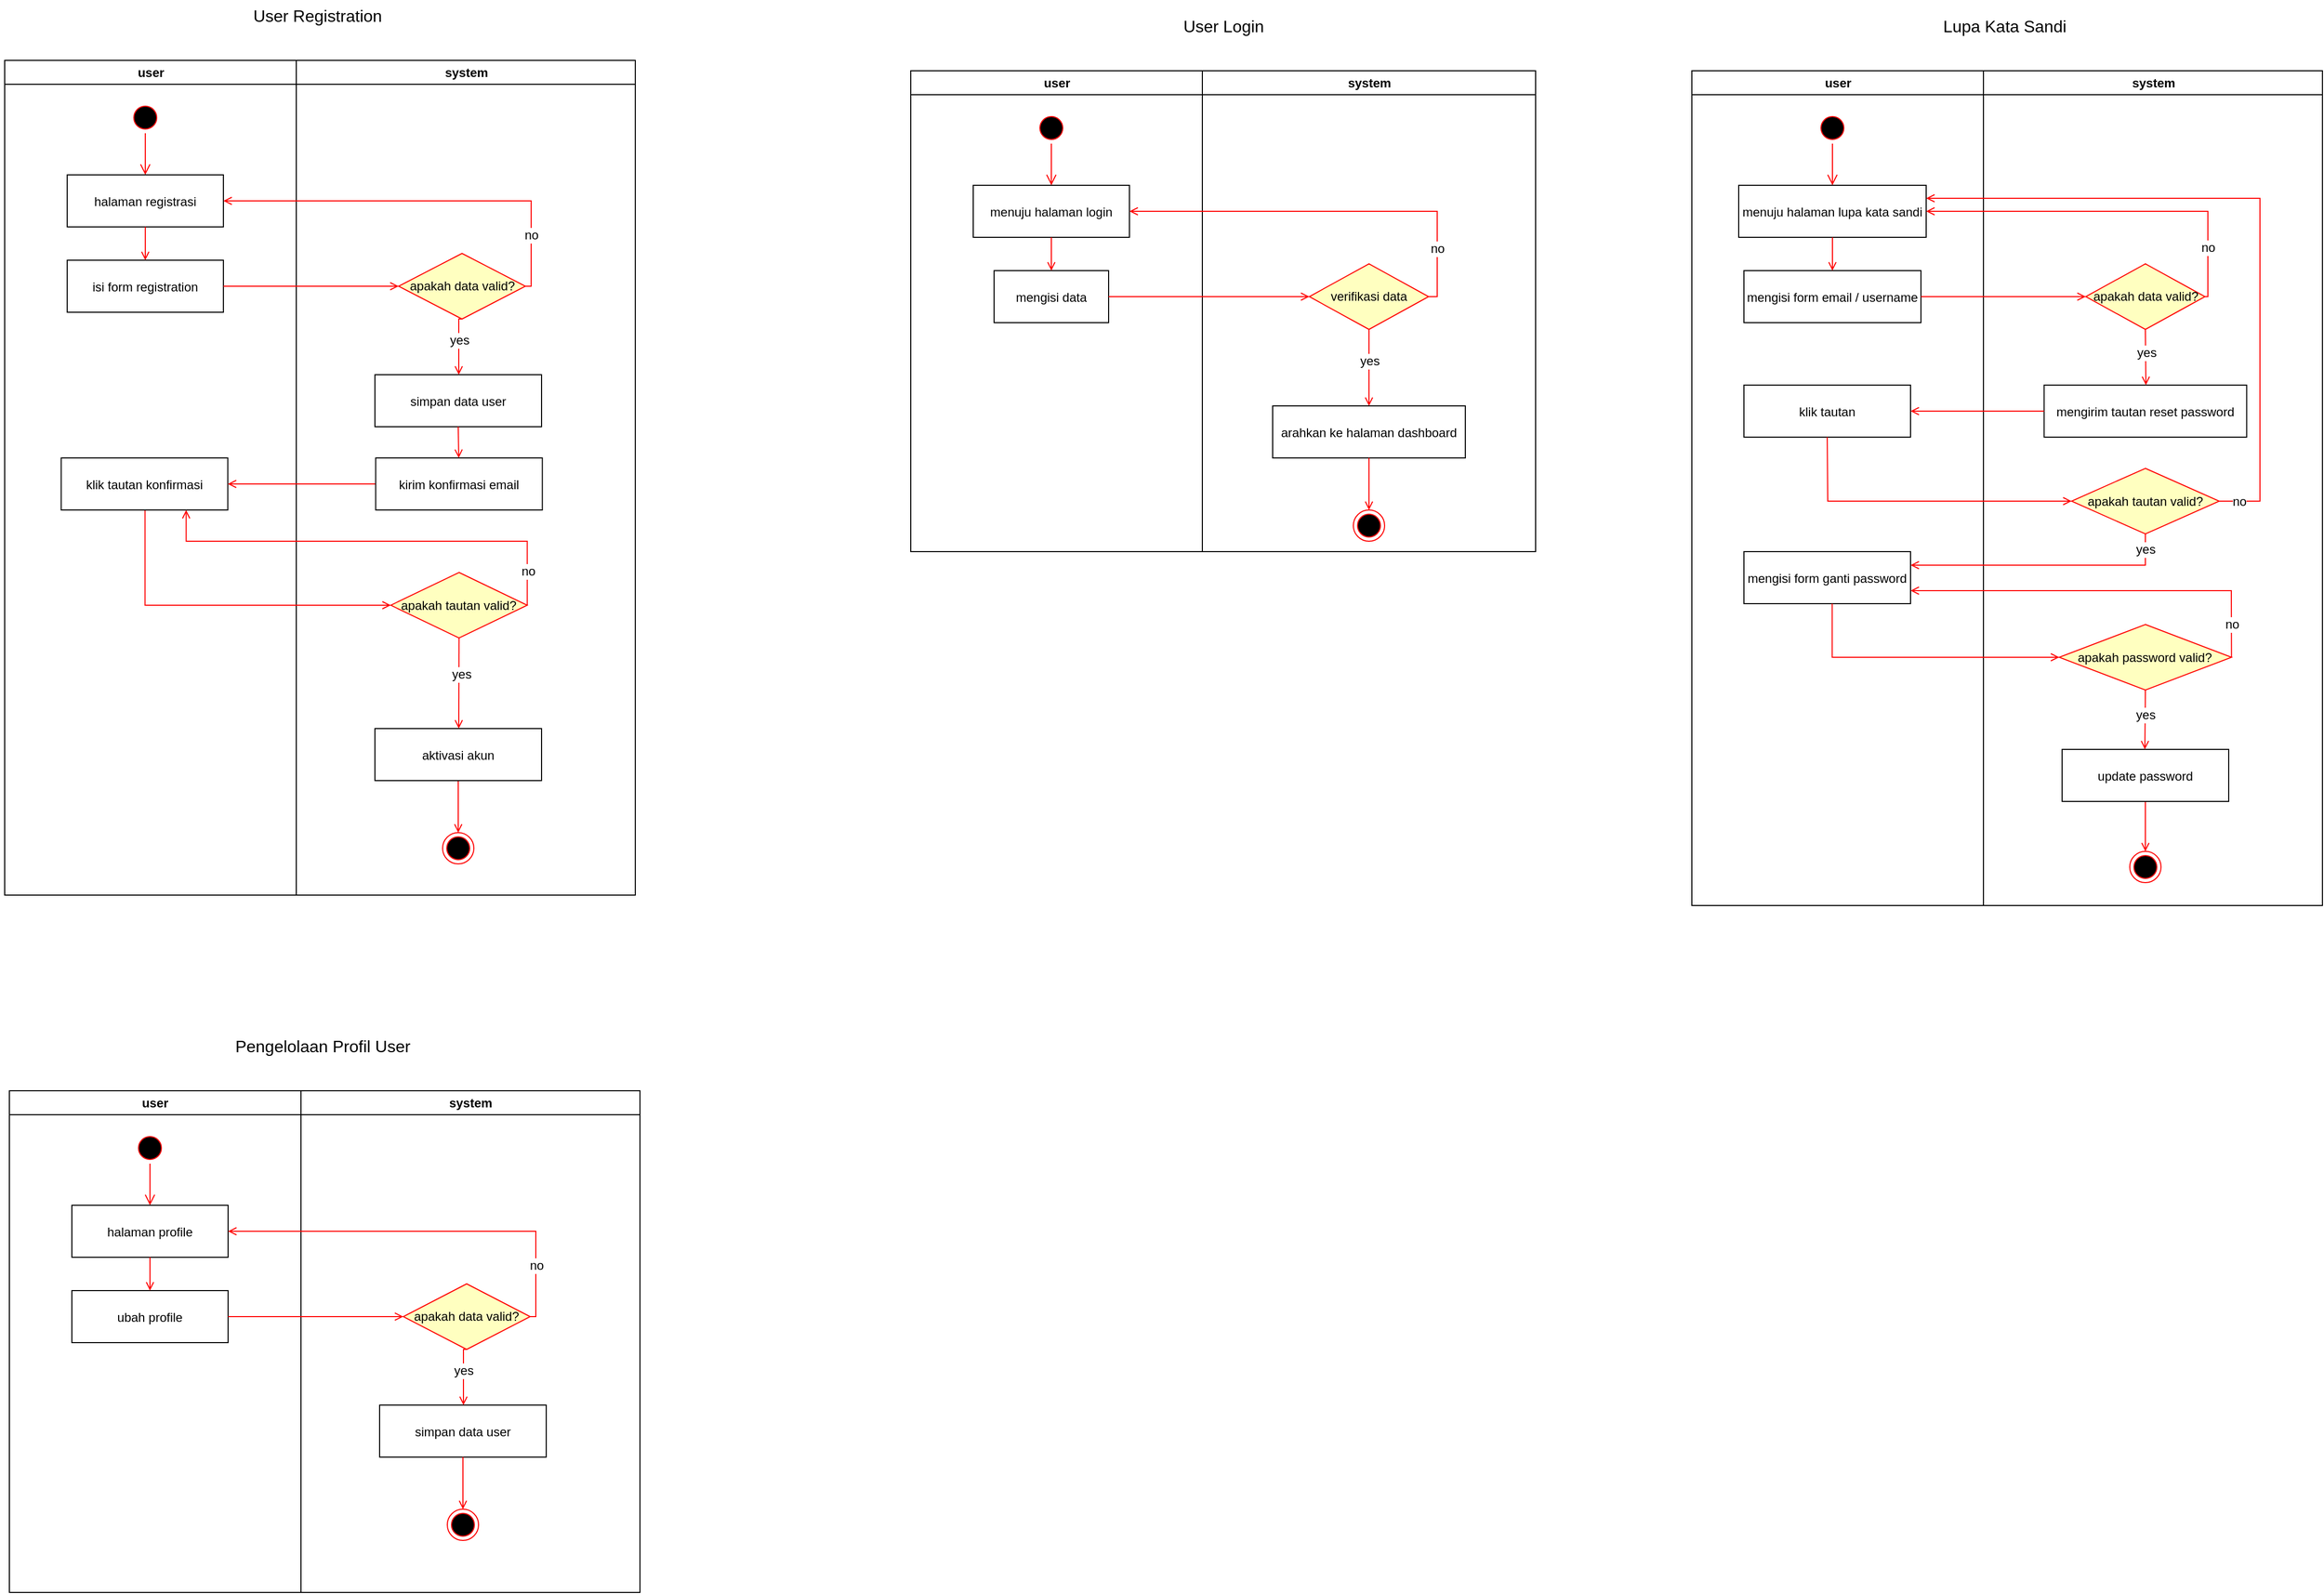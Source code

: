 <mxfile version="24.7.8">
  <diagram name="Page-1" id="e7e014a7-5840-1c2e-5031-d8a46d1fe8dd">
    <mxGraphModel dx="1674" dy="847" grid="1" gridSize="10" guides="1" tooltips="1" connect="1" arrows="1" fold="1" page="1" pageScale="1" pageWidth="1169" pageHeight="826" background="none" math="0" shadow="0">
      <root>
        <mxCell id="0" />
        <mxCell id="1" parent="0" />
        <mxCell id="2" value="user" style="swimlane;whiteSpace=wrap" parent="1" vertex="1">
          <mxGeometry x="164.5" y="128" width="280" height="802" as="geometry" />
        </mxCell>
        <mxCell id="5" value="" style="ellipse;shape=startState;fillColor=#000000;strokeColor=#ff0000;" parent="2" vertex="1">
          <mxGeometry x="120" y="40" width="30" height="30" as="geometry" />
        </mxCell>
        <mxCell id="6" value="" style="edgeStyle=elbowEdgeStyle;elbow=horizontal;verticalAlign=bottom;endArrow=open;endSize=8;strokeColor=#FF0000;endFill=1;rounded=0" parent="2" source="5" target="7" edge="1">
          <mxGeometry x="100" y="40" as="geometry">
            <mxPoint x="115" y="110" as="targetPoint" />
          </mxGeometry>
        </mxCell>
        <mxCell id="7" value="halaman registrasi" style="" parent="2" vertex="1">
          <mxGeometry x="60" y="110" width="150" height="50" as="geometry" />
        </mxCell>
        <mxCell id="8" value="isi form registration" style="" parent="2" vertex="1">
          <mxGeometry x="60" y="192" width="150" height="50" as="geometry" />
        </mxCell>
        <mxCell id="9" value="" style="endArrow=open;strokeColor=#FF0000;endFill=1;rounded=0" parent="2" source="7" target="8" edge="1">
          <mxGeometry relative="1" as="geometry" />
        </mxCell>
        <mxCell id="3" value="system" style="swimlane;whiteSpace=wrap" parent="1" vertex="1">
          <mxGeometry x="444.5" y="128" width="325.5" height="802" as="geometry" />
        </mxCell>
        <mxCell id="24" value="" style="endArrow=open;strokeColor=#FF0000;endFill=1;rounded=0" parent="3" edge="1">
          <mxGeometry relative="1" as="geometry">
            <mxPoint x="130" y="245" as="sourcePoint" />
          </mxGeometry>
        </mxCell>
        <mxCell id="26" value="" style="edgeStyle=elbowEdgeStyle;elbow=horizontal;verticalAlign=bottom;endArrow=open;endSize=8;strokeColor=#FF0000;endFill=1;rounded=0" parent="3" edge="1">
          <mxGeometry x="130" y="90" as="geometry">
            <mxPoint x="130" y="135" as="targetPoint" />
          </mxGeometry>
        </mxCell>
        <mxCell id="HRK5GdI_0ne3H7yPrhea-56" value="apakah data valid?" style="rhombus;whiteSpace=wrap;html=1;fontColor=#000000;fillColor=#ffffc0;strokeColor=#ff0000;" parent="3" vertex="1">
          <mxGeometry x="98.25" y="185.5" width="121.75" height="63" as="geometry" />
        </mxCell>
        <mxCell id="HRK5GdI_0ne3H7yPrhea-63" value="simpan data user" style="" parent="3" vertex="1">
          <mxGeometry x="75.5" y="302" width="160" height="50" as="geometry" />
        </mxCell>
        <mxCell id="HRK5GdI_0ne3H7yPrhea-64" value="" style="edgeStyle=elbowEdgeStyle;elbow=horizontal;strokeColor=#FF0000;endArrow=open;endFill=1;rounded=0;exitX=0.5;exitY=1;exitDx=0;exitDy=0;entryX=0.5;entryY=0;entryDx=0;entryDy=0;" parent="3" source="HRK5GdI_0ne3H7yPrhea-56" target="HRK5GdI_0ne3H7yPrhea-63" edge="1">
          <mxGeometry width="100" height="100" relative="1" as="geometry">
            <mxPoint x="440" y="192" as="sourcePoint" />
            <mxPoint x="316" y="192" as="targetPoint" />
            <Array as="points">
              <mxPoint x="156" y="282" />
            </Array>
          </mxGeometry>
        </mxCell>
        <mxCell id="HRK5GdI_0ne3H7yPrhea-65" value="yes" style="edgeLabel;html=1;align=center;verticalAlign=middle;resizable=0;points=[];fontSize=12;" parent="HRK5GdI_0ne3H7yPrhea-64" vertex="1" connectable="0">
          <mxGeometry x="-0.176" relative="1" as="geometry">
            <mxPoint as="offset" />
          </mxGeometry>
        </mxCell>
        <mxCell id="HRK5GdI_0ne3H7yPrhea-68" value="" style="edgeStyle=elbowEdgeStyle;elbow=horizontal;strokeColor=#FF0000;endArrow=open;endFill=1;rounded=0;exitX=0.5;exitY=1;exitDx=0;exitDy=0;entryX=0.5;entryY=0;entryDx=0;entryDy=0;" parent="3" source="HRK5GdI_0ne3H7yPrhea-67" target="38" edge="1">
          <mxGeometry width="100" height="100" relative="1" as="geometry">
            <mxPoint x="440" y="622" as="sourcePoint" />
            <mxPoint x="316" y="622" as="targetPoint" />
            <Array as="points" />
          </mxGeometry>
        </mxCell>
        <mxCell id="38" value="" style="ellipse;shape=endState;fillColor=#000000;strokeColor=#ff0000" parent="3" vertex="1">
          <mxGeometry x="140.5" y="742" width="30" height="30" as="geometry" />
        </mxCell>
        <mxCell id="HRK5GdI_0ne3H7yPrhea-67" value="aktivasi akun" style="" parent="3" vertex="1">
          <mxGeometry x="75.5" y="642" width="160" height="50" as="geometry" />
        </mxCell>
        <mxCell id="HRK5GdI_0ne3H7yPrhea-66" value="" style="edgeStyle=elbowEdgeStyle;elbow=horizontal;strokeColor=#FF0000;endArrow=open;endFill=1;rounded=0;entryX=0;entryY=0.5;entryDx=0;entryDy=0;" parent="3" target="HRK5GdI_0ne3H7yPrhea-171" edge="1">
          <mxGeometry width="100" height="100" relative="1" as="geometry">
            <mxPoint x="-145.25" y="432" as="sourcePoint" />
            <mxPoint x="54.75" y="502" as="targetPoint" />
            <Array as="points">
              <mxPoint x="-145.25" y="462" />
            </Array>
          </mxGeometry>
        </mxCell>
        <mxCell id="HRK5GdI_0ne3H7yPrhea-61" value="klik tautan konfirmasi" style="" parent="3" vertex="1">
          <mxGeometry x="-225.75" y="382" width="160" height="50" as="geometry" />
        </mxCell>
        <mxCell id="HRK5GdI_0ne3H7yPrhea-60" value="" style="edgeStyle=elbowEdgeStyle;elbow=horizontal;strokeColor=#FF0000;endArrow=open;endFill=1;rounded=0;entryX=1;entryY=0.5;entryDx=0;entryDy=0;exitX=0;exitY=0.5;exitDx=0;exitDy=0;" parent="3" source="HRK5GdI_0ne3H7yPrhea-127" target="HRK5GdI_0ne3H7yPrhea-61" edge="1">
          <mxGeometry width="100" height="100" relative="1" as="geometry">
            <mxPoint x="35.5" y="422" as="sourcePoint" />
            <mxPoint x="-85.25" y="372" as="targetPoint" />
            <Array as="points">
              <mxPoint x="-5.25" y="402" />
            </Array>
          </mxGeometry>
        </mxCell>
        <mxCell id="HRK5GdI_0ne3H7yPrhea-127" value="kirim konfirmasi email" style="" parent="3" vertex="1">
          <mxGeometry x="76.25" y="382" width="160" height="50" as="geometry" />
        </mxCell>
        <mxCell id="HRK5GdI_0ne3H7yPrhea-128" value="" style="edgeStyle=elbowEdgeStyle;elbow=horizontal;strokeColor=#FF0000;endArrow=open;endFill=1;rounded=0;entryX=0.5;entryY=0;entryDx=0;entryDy=0;exitX=0.5;exitY=1;exitDx=0;exitDy=0;" parent="3" source="HRK5GdI_0ne3H7yPrhea-63" target="HRK5GdI_0ne3H7yPrhea-127" edge="1">
          <mxGeometry width="100" height="100" relative="1" as="geometry">
            <mxPoint x="400" y="319" as="sourcePoint" />
            <mxPoint x="216" y="262" as="targetPoint" />
            <Array as="points" />
          </mxGeometry>
        </mxCell>
        <mxCell id="HRK5GdI_0ne3H7yPrhea-171" value="apakah tautan valid?" style="rhombus;whiteSpace=wrap;html=1;fontColor=#000000;fillColor=#ffffc0;strokeColor=#ff0000;" parent="3" vertex="1">
          <mxGeometry x="90.75" y="492" width="131" height="63" as="geometry" />
        </mxCell>
        <mxCell id="HRK5GdI_0ne3H7yPrhea-172" value="" style="edgeStyle=elbowEdgeStyle;elbow=horizontal;strokeColor=#FF0000;endArrow=open;endFill=1;rounded=0;exitX=0.5;exitY=1;exitDx=0;exitDy=0;entryX=0.5;entryY=0;entryDx=0;entryDy=0;" parent="3" source="HRK5GdI_0ne3H7yPrhea-171" target="HRK5GdI_0ne3H7yPrhea-67" edge="1">
          <mxGeometry width="100" height="100" relative="1" as="geometry">
            <mxPoint x="195.5" y="555" as="sourcePoint" />
            <mxPoint x="195.5" y="613" as="targetPoint" />
            <Array as="points" />
          </mxGeometry>
        </mxCell>
        <mxCell id="HRK5GdI_0ne3H7yPrhea-176" value="yes" style="edgeLabel;html=1;align=center;verticalAlign=middle;resizable=0;points=[];fontSize=12;" parent="HRK5GdI_0ne3H7yPrhea-172" vertex="1" connectable="0">
          <mxGeometry x="-0.215" y="2" relative="1" as="geometry">
            <mxPoint as="offset" />
          </mxGeometry>
        </mxCell>
        <mxCell id="HRK5GdI_0ne3H7yPrhea-173" value="" style="edgeStyle=elbowEdgeStyle;strokeColor=#FF0000;endArrow=open;endFill=1;rounded=0;entryX=0.75;entryY=1;entryDx=0;entryDy=0;exitX=1;exitY=0.5;exitDx=0;exitDy=0;elbow=vertical;" parent="3" source="HRK5GdI_0ne3H7yPrhea-171" target="HRK5GdI_0ne3H7yPrhea-61" edge="1">
          <mxGeometry width="100" height="100" relative="1" as="geometry">
            <mxPoint x="215.5" y="522" as="sourcePoint" />
            <mxPoint x="-59.5" y="442" as="targetPoint" />
            <Array as="points">
              <mxPoint x="56" y="462" />
            </Array>
          </mxGeometry>
        </mxCell>
        <mxCell id="HRK5GdI_0ne3H7yPrhea-174" value="no" style="edgeLabel;html=1;align=center;verticalAlign=middle;resizable=0;points=[];fontSize=12;" parent="HRK5GdI_0ne3H7yPrhea-173" vertex="1" connectable="0">
          <mxGeometry x="-0.716" relative="1" as="geometry">
            <mxPoint y="27" as="offset" />
          </mxGeometry>
        </mxCell>
        <mxCell id="HRK5GdI_0ne3H7yPrhea-41" value="User Registration" style="text;html=1;align=center;verticalAlign=middle;whiteSpace=wrap;rounded=0;fontSize=16;" parent="1" vertex="1">
          <mxGeometry x="160" y="70" width="610" height="30" as="geometry" />
        </mxCell>
        <mxCell id="HRK5GdI_0ne3H7yPrhea-51" value="" style="endArrow=open;strokeColor=#FF0000;endFill=1;rounded=0;exitX=1;exitY=0.5;exitDx=0;exitDy=0;entryX=0;entryY=0.5;entryDx=0;entryDy=0;" parent="1" source="8" target="HRK5GdI_0ne3H7yPrhea-56" edge="1">
          <mxGeometry relative="1" as="geometry">
            <mxPoint x="390" y="372.5" as="sourcePoint" />
            <mxPoint x="510" y="345" as="targetPoint" />
          </mxGeometry>
        </mxCell>
        <mxCell id="12" value="" style="edgeStyle=elbowEdgeStyle;elbow=horizontal;strokeColor=#FF0000;endArrow=open;endFill=1;rounded=0;entryX=1;entryY=0.5;entryDx=0;entryDy=0;exitX=1;exitY=0.5;exitDx=0;exitDy=0;" parent="1" source="HRK5GdI_0ne3H7yPrhea-56" target="7" edge="1">
          <mxGeometry width="100" height="100" relative="1" as="geometry">
            <mxPoint x="620" y="300" as="sourcePoint" />
            <mxPoint x="424.5" y="318" as="targetPoint" />
            <Array as="points">
              <mxPoint x="670" y="310" />
            </Array>
          </mxGeometry>
        </mxCell>
        <mxCell id="HRK5GdI_0ne3H7yPrhea-59" value="no" style="edgeLabel;html=1;align=center;verticalAlign=middle;resizable=0;points=[];fontSize=12;" parent="12" vertex="1" connectable="0">
          <mxGeometry x="-0.716" relative="1" as="geometry">
            <mxPoint as="offset" />
          </mxGeometry>
        </mxCell>
        <mxCell id="HRK5GdI_0ne3H7yPrhea-79" value="user" style="swimlane;whiteSpace=wrap" parent="1" vertex="1">
          <mxGeometry x="1034.5" y="138" width="280" height="462" as="geometry" />
        </mxCell>
        <mxCell id="HRK5GdI_0ne3H7yPrhea-80" value="" style="ellipse;shape=startState;fillColor=#000000;strokeColor=#ff0000;" parent="HRK5GdI_0ne3H7yPrhea-79" vertex="1">
          <mxGeometry x="120" y="40" width="30" height="30" as="geometry" />
        </mxCell>
        <mxCell id="HRK5GdI_0ne3H7yPrhea-81" value="" style="edgeStyle=elbowEdgeStyle;elbow=horizontal;verticalAlign=bottom;endArrow=open;endSize=8;strokeColor=#FF0000;endFill=1;rounded=0" parent="HRK5GdI_0ne3H7yPrhea-79" source="HRK5GdI_0ne3H7yPrhea-80" target="HRK5GdI_0ne3H7yPrhea-82" edge="1">
          <mxGeometry x="100" y="40" as="geometry">
            <mxPoint x="115" y="110" as="targetPoint" />
          </mxGeometry>
        </mxCell>
        <mxCell id="HRK5GdI_0ne3H7yPrhea-82" value="menuju halaman login" style="" parent="HRK5GdI_0ne3H7yPrhea-79" vertex="1">
          <mxGeometry x="60" y="110" width="150" height="50" as="geometry" />
        </mxCell>
        <mxCell id="HRK5GdI_0ne3H7yPrhea-83" value="mengisi data" style="" parent="HRK5GdI_0ne3H7yPrhea-79" vertex="1">
          <mxGeometry x="80" y="192" width="110" height="50" as="geometry" />
        </mxCell>
        <mxCell id="HRK5GdI_0ne3H7yPrhea-84" value="" style="endArrow=open;strokeColor=#FF0000;endFill=1;rounded=0" parent="HRK5GdI_0ne3H7yPrhea-79" source="HRK5GdI_0ne3H7yPrhea-82" target="HRK5GdI_0ne3H7yPrhea-83" edge="1">
          <mxGeometry relative="1" as="geometry" />
        </mxCell>
        <mxCell id="HRK5GdI_0ne3H7yPrhea-87" value="system" style="swimlane;whiteSpace=wrap" parent="1" vertex="1">
          <mxGeometry x="1314.5" y="138" width="320" height="462" as="geometry" />
        </mxCell>
        <mxCell id="HRK5GdI_0ne3H7yPrhea-88" value="" style="endArrow=open;strokeColor=#FF0000;endFill=1;rounded=0" parent="HRK5GdI_0ne3H7yPrhea-87" edge="1">
          <mxGeometry relative="1" as="geometry">
            <mxPoint x="130" y="245" as="sourcePoint" />
          </mxGeometry>
        </mxCell>
        <mxCell id="HRK5GdI_0ne3H7yPrhea-89" value="" style="edgeStyle=elbowEdgeStyle;elbow=horizontal;verticalAlign=bottom;endArrow=open;endSize=8;strokeColor=#FF0000;endFill=1;rounded=0" parent="HRK5GdI_0ne3H7yPrhea-87" edge="1">
          <mxGeometry x="130" y="90" as="geometry">
            <mxPoint x="130" y="135" as="targetPoint" />
          </mxGeometry>
        </mxCell>
        <mxCell id="HRK5GdI_0ne3H7yPrhea-90" value="" style="ellipse;shape=endState;fillColor=#000000;strokeColor=#ff0000" parent="HRK5GdI_0ne3H7yPrhea-87" vertex="1">
          <mxGeometry x="145" y="422" width="30" height="30" as="geometry" />
        </mxCell>
        <mxCell id="HRK5GdI_0ne3H7yPrhea-91" value="verifikasi data" style="rhombus;whiteSpace=wrap;html=1;fontColor=#000000;fillColor=#ffffc0;strokeColor=#ff0000;" parent="HRK5GdI_0ne3H7yPrhea-87" vertex="1">
          <mxGeometry x="102.75" y="185.5" width="114.5" height="63" as="geometry" />
        </mxCell>
        <mxCell id="HRK5GdI_0ne3H7yPrhea-93" value="" style="edgeStyle=elbowEdgeStyle;elbow=horizontal;strokeColor=#FF0000;endArrow=open;endFill=1;rounded=0;exitX=0.5;exitY=1;exitDx=0;exitDy=0;entryX=0.5;entryY=0;entryDx=0;entryDy=0;" parent="HRK5GdI_0ne3H7yPrhea-87" source="HRK5GdI_0ne3H7yPrhea-91" target="HRK5GdI_0ne3H7yPrhea-102" edge="1">
          <mxGeometry width="100" height="100" relative="1" as="geometry">
            <mxPoint x="440" y="192" as="sourcePoint" />
            <mxPoint x="139.75" y="302" as="targetPoint" />
            <Array as="points">
              <mxPoint x="160" y="282" />
            </Array>
          </mxGeometry>
        </mxCell>
        <mxCell id="HRK5GdI_0ne3H7yPrhea-94" value="yes" style="edgeLabel;html=1;align=center;verticalAlign=middle;resizable=0;points=[];fontSize=12;" parent="HRK5GdI_0ne3H7yPrhea-93" vertex="1" connectable="0">
          <mxGeometry x="-0.176" relative="1" as="geometry">
            <mxPoint as="offset" />
          </mxGeometry>
        </mxCell>
        <mxCell id="HRK5GdI_0ne3H7yPrhea-102" value="arahkan ke halaman dashboard" style="" parent="HRK5GdI_0ne3H7yPrhea-87" vertex="1">
          <mxGeometry x="67.5" y="322" width="185" height="50" as="geometry" />
        </mxCell>
        <mxCell id="HRK5GdI_0ne3H7yPrhea-103" value="" style="edgeStyle=elbowEdgeStyle;elbow=horizontal;strokeColor=#FF0000;endArrow=open;endFill=1;rounded=0;entryX=0.5;entryY=0;entryDx=0;entryDy=0;exitX=0.5;exitY=1;exitDx=0;exitDy=0;" parent="HRK5GdI_0ne3H7yPrhea-87" source="HRK5GdI_0ne3H7yPrhea-102" target="HRK5GdI_0ne3H7yPrhea-90" edge="1">
          <mxGeometry width="100" height="100" relative="1" as="geometry">
            <mxPoint x="129.5" y="369" as="sourcePoint" />
            <mxPoint x="-54.5" y="312" as="targetPoint" />
            <Array as="points" />
          </mxGeometry>
        </mxCell>
        <mxCell id="HRK5GdI_0ne3H7yPrhea-97" value="User Login" style="text;html=1;align=center;verticalAlign=middle;whiteSpace=wrap;rounded=0;fontSize=16;" parent="1" vertex="1">
          <mxGeometry x="1030" y="80" width="610" height="30" as="geometry" />
        </mxCell>
        <mxCell id="HRK5GdI_0ne3H7yPrhea-98" value="" style="endArrow=open;strokeColor=#FF0000;endFill=1;rounded=0;exitX=1;exitY=0.5;exitDx=0;exitDy=0;entryX=0;entryY=0.5;entryDx=0;entryDy=0;" parent="1" source="HRK5GdI_0ne3H7yPrhea-83" target="HRK5GdI_0ne3H7yPrhea-91" edge="1">
          <mxGeometry relative="1" as="geometry">
            <mxPoint x="1260" y="382.5" as="sourcePoint" />
            <mxPoint x="1380" y="355" as="targetPoint" />
          </mxGeometry>
        </mxCell>
        <mxCell id="HRK5GdI_0ne3H7yPrhea-99" value="" style="edgeStyle=elbowEdgeStyle;elbow=horizontal;strokeColor=#FF0000;endArrow=open;endFill=1;rounded=0;entryX=1;entryY=0.5;entryDx=0;entryDy=0;exitX=1;exitY=0.5;exitDx=0;exitDy=0;" parent="1" source="HRK5GdI_0ne3H7yPrhea-91" target="HRK5GdI_0ne3H7yPrhea-82" edge="1">
          <mxGeometry width="100" height="100" relative="1" as="geometry">
            <mxPoint x="1490" y="310" as="sourcePoint" />
            <mxPoint x="1294.5" y="328" as="targetPoint" />
            <Array as="points">
              <mxPoint x="1540" y="310" />
            </Array>
          </mxGeometry>
        </mxCell>
        <mxCell id="HRK5GdI_0ne3H7yPrhea-100" value="no" style="edgeLabel;html=1;align=center;verticalAlign=middle;resizable=0;points=[];fontSize=12;" parent="HRK5GdI_0ne3H7yPrhea-99" vertex="1" connectable="0">
          <mxGeometry x="-0.716" relative="1" as="geometry">
            <mxPoint as="offset" />
          </mxGeometry>
        </mxCell>
        <mxCell id="HRK5GdI_0ne3H7yPrhea-131" value="user" style="swimlane;whiteSpace=wrap" parent="1" vertex="1">
          <mxGeometry x="1784.5" y="138" width="280" height="802" as="geometry" />
        </mxCell>
        <mxCell id="HRK5GdI_0ne3H7yPrhea-132" value="" style="ellipse;shape=startState;fillColor=#000000;strokeColor=#ff0000;" parent="HRK5GdI_0ne3H7yPrhea-131" vertex="1">
          <mxGeometry x="120" y="40" width="30" height="30" as="geometry" />
        </mxCell>
        <mxCell id="HRK5GdI_0ne3H7yPrhea-133" value="" style="edgeStyle=elbowEdgeStyle;elbow=horizontal;verticalAlign=bottom;endArrow=open;endSize=8;strokeColor=#FF0000;endFill=1;rounded=0" parent="HRK5GdI_0ne3H7yPrhea-131" source="HRK5GdI_0ne3H7yPrhea-132" target="HRK5GdI_0ne3H7yPrhea-134" edge="1">
          <mxGeometry x="100" y="40" as="geometry">
            <mxPoint x="115" y="110" as="targetPoint" />
          </mxGeometry>
        </mxCell>
        <mxCell id="HRK5GdI_0ne3H7yPrhea-134" value="menuju halaman lupa kata sandi" style="" parent="HRK5GdI_0ne3H7yPrhea-131" vertex="1">
          <mxGeometry x="45" y="110" width="180" height="50" as="geometry" />
        </mxCell>
        <mxCell id="HRK5GdI_0ne3H7yPrhea-135" value="mengisi form email / username" style="" parent="HRK5GdI_0ne3H7yPrhea-131" vertex="1">
          <mxGeometry x="50" y="192" width="170" height="50" as="geometry" />
        </mxCell>
        <mxCell id="HRK5GdI_0ne3H7yPrhea-136" value="" style="endArrow=open;strokeColor=#FF0000;endFill=1;rounded=0" parent="HRK5GdI_0ne3H7yPrhea-131" source="HRK5GdI_0ne3H7yPrhea-134" target="HRK5GdI_0ne3H7yPrhea-135" edge="1">
          <mxGeometry relative="1" as="geometry" />
        </mxCell>
        <mxCell id="HRK5GdI_0ne3H7yPrhea-148" value="klik tautan" style="" parent="HRK5GdI_0ne3H7yPrhea-131" vertex="1">
          <mxGeometry x="50" y="302" width="160" height="50" as="geometry" />
        </mxCell>
        <mxCell id="HRK5GdI_0ne3H7yPrhea-150" value="mengisi form ganti password" style="" parent="HRK5GdI_0ne3H7yPrhea-131" vertex="1">
          <mxGeometry x="50" y="462" width="160" height="50" as="geometry" />
        </mxCell>
        <mxCell id="HRK5GdI_0ne3H7yPrhea-137" value="system" style="swimlane;whiteSpace=wrap" parent="1" vertex="1">
          <mxGeometry x="2064.5" y="138" width="325.5" height="802" as="geometry" />
        </mxCell>
        <mxCell id="HRK5GdI_0ne3H7yPrhea-138" value="" style="endArrow=open;strokeColor=#FF0000;endFill=1;rounded=0" parent="HRK5GdI_0ne3H7yPrhea-137" edge="1">
          <mxGeometry relative="1" as="geometry">
            <mxPoint x="130" y="245" as="sourcePoint" />
          </mxGeometry>
        </mxCell>
        <mxCell id="HRK5GdI_0ne3H7yPrhea-139" value="" style="edgeStyle=elbowEdgeStyle;elbow=horizontal;verticalAlign=bottom;endArrow=open;endSize=8;strokeColor=#FF0000;endFill=1;rounded=0" parent="HRK5GdI_0ne3H7yPrhea-137" edge="1">
          <mxGeometry x="130" y="90" as="geometry">
            <mxPoint x="130" y="135" as="targetPoint" />
          </mxGeometry>
        </mxCell>
        <mxCell id="HRK5GdI_0ne3H7yPrhea-140" value="apakah data valid?" style="rhombus;whiteSpace=wrap;html=1;fontColor=#000000;fillColor=#ffffc0;strokeColor=#ff0000;" parent="HRK5GdI_0ne3H7yPrhea-137" vertex="1">
          <mxGeometry x="98.25" y="185.5" width="114.5" height="63" as="geometry" />
        </mxCell>
        <mxCell id="HRK5GdI_0ne3H7yPrhea-141" value="mengirim tautan reset password" style="" parent="HRK5GdI_0ne3H7yPrhea-137" vertex="1">
          <mxGeometry x="58.25" y="302" width="194.5" height="50" as="geometry" />
        </mxCell>
        <mxCell id="HRK5GdI_0ne3H7yPrhea-142" value="" style="edgeStyle=elbowEdgeStyle;elbow=horizontal;strokeColor=#FF0000;endArrow=open;endFill=1;rounded=0;exitX=0.5;exitY=1;exitDx=0;exitDy=0;entryX=0.5;entryY=0;entryDx=0;entryDy=0;" parent="HRK5GdI_0ne3H7yPrhea-137" source="HRK5GdI_0ne3H7yPrhea-140" target="HRK5GdI_0ne3H7yPrhea-141" edge="1">
          <mxGeometry width="100" height="100" relative="1" as="geometry">
            <mxPoint x="440" y="192" as="sourcePoint" />
            <mxPoint x="316" y="192" as="targetPoint" />
            <Array as="points">
              <mxPoint x="156" y="282" />
            </Array>
          </mxGeometry>
        </mxCell>
        <mxCell id="HRK5GdI_0ne3H7yPrhea-143" value="yes" style="edgeLabel;html=1;align=center;verticalAlign=middle;resizable=0;points=[];fontSize=12;" parent="HRK5GdI_0ne3H7yPrhea-142" vertex="1" connectable="0">
          <mxGeometry x="-0.176" relative="1" as="geometry">
            <mxPoint as="offset" />
          </mxGeometry>
        </mxCell>
        <mxCell id="HRK5GdI_0ne3H7yPrhea-144" value="" style="edgeStyle=elbowEdgeStyle;elbow=horizontal;strokeColor=#FF0000;endArrow=open;endFill=1;rounded=0;exitX=0.5;exitY=1;exitDx=0;exitDy=0;entryX=0.5;entryY=0;entryDx=0;entryDy=0;" parent="HRK5GdI_0ne3H7yPrhea-137" source="HRK5GdI_0ne3H7yPrhea-146" target="HRK5GdI_0ne3H7yPrhea-145" edge="1">
          <mxGeometry width="100" height="100" relative="1" as="geometry">
            <mxPoint x="440" y="662" as="sourcePoint" />
            <mxPoint x="316" y="662" as="targetPoint" />
            <Array as="points" />
          </mxGeometry>
        </mxCell>
        <mxCell id="HRK5GdI_0ne3H7yPrhea-145" value="" style="ellipse;shape=endState;fillColor=#000000;strokeColor=#ff0000" parent="HRK5GdI_0ne3H7yPrhea-137" vertex="1">
          <mxGeometry x="140.5" y="750" width="30" height="30" as="geometry" />
        </mxCell>
        <mxCell id="HRK5GdI_0ne3H7yPrhea-146" value="update password" style="" parent="HRK5GdI_0ne3H7yPrhea-137" vertex="1">
          <mxGeometry x="75.5" y="652" width="160" height="50" as="geometry" />
        </mxCell>
        <mxCell id="HRK5GdI_0ne3H7yPrhea-162" value="apakah tautan valid?" style="rhombus;whiteSpace=wrap;html=1;fontColor=#000000;fillColor=#ffffc0;strokeColor=#ff0000;" parent="HRK5GdI_0ne3H7yPrhea-137" vertex="1">
          <mxGeometry x="84.63" y="382" width="141.75" height="63" as="geometry" />
        </mxCell>
        <mxCell id="HRK5GdI_0ne3H7yPrhea-166" value="apakah password valid?" style="rhombus;whiteSpace=wrap;html=1;fontColor=#000000;fillColor=#ffffc0;strokeColor=#ff0000;" parent="HRK5GdI_0ne3H7yPrhea-137" vertex="1">
          <mxGeometry x="72.81" y="532" width="165.38" height="63" as="geometry" />
        </mxCell>
        <mxCell id="HRK5GdI_0ne3H7yPrhea-167" value="" style="edgeStyle=elbowEdgeStyle;elbow=horizontal;strokeColor=#FF0000;endArrow=open;endFill=1;rounded=0;entryX=0.5;entryY=0;entryDx=0;entryDy=0;exitX=0.5;exitY=1;exitDx=0;exitDy=0;" parent="HRK5GdI_0ne3H7yPrhea-137" source="HRK5GdI_0ne3H7yPrhea-166" target="HRK5GdI_0ne3H7yPrhea-146" edge="1">
          <mxGeometry width="100" height="100" relative="1" as="geometry">
            <mxPoint x="195.5" y="582" as="sourcePoint" />
            <mxPoint x="155.01" y="625" as="targetPoint" />
            <Array as="points">
              <mxPoint x="155.01" y="605" />
            </Array>
          </mxGeometry>
        </mxCell>
        <mxCell id="HRK5GdI_0ne3H7yPrhea-168" value="yes" style="edgeLabel;html=1;align=center;verticalAlign=middle;resizable=0;points=[];fontSize=12;" parent="HRK5GdI_0ne3H7yPrhea-167" vertex="1" connectable="0">
          <mxGeometry x="-0.176" relative="1" as="geometry">
            <mxPoint as="offset" />
          </mxGeometry>
        </mxCell>
        <mxCell id="HRK5GdI_0ne3H7yPrhea-152" value="Lupa Kata Sandi" style="text;html=1;align=center;verticalAlign=middle;whiteSpace=wrap;rounded=0;fontSize=16;" parent="1" vertex="1">
          <mxGeometry x="1780" y="80" width="610" height="30" as="geometry" />
        </mxCell>
        <mxCell id="HRK5GdI_0ne3H7yPrhea-153" value="" style="endArrow=open;strokeColor=#FF0000;endFill=1;rounded=0;exitX=1;exitY=0.5;exitDx=0;exitDy=0;entryX=0;entryY=0.5;entryDx=0;entryDy=0;" parent="1" source="HRK5GdI_0ne3H7yPrhea-135" target="HRK5GdI_0ne3H7yPrhea-140" edge="1">
          <mxGeometry relative="1" as="geometry">
            <mxPoint x="2010" y="382.5" as="sourcePoint" />
            <mxPoint x="2130" y="355" as="targetPoint" />
          </mxGeometry>
        </mxCell>
        <mxCell id="HRK5GdI_0ne3H7yPrhea-154" value="" style="edgeStyle=elbowEdgeStyle;elbow=horizontal;strokeColor=#FF0000;endArrow=open;endFill=1;rounded=0;entryX=1;entryY=0.5;entryDx=0;entryDy=0;exitX=1;exitY=0.5;exitDx=0;exitDy=0;" parent="1" source="HRK5GdI_0ne3H7yPrhea-140" target="HRK5GdI_0ne3H7yPrhea-134" edge="1">
          <mxGeometry width="100" height="100" relative="1" as="geometry">
            <mxPoint x="2240" y="310" as="sourcePoint" />
            <mxPoint x="2044.5" y="328" as="targetPoint" />
            <Array as="points">
              <mxPoint x="2280" y="320" />
            </Array>
          </mxGeometry>
        </mxCell>
        <mxCell id="HRK5GdI_0ne3H7yPrhea-155" value="no" style="edgeLabel;html=1;align=center;verticalAlign=middle;resizable=0;points=[];fontSize=12;" parent="HRK5GdI_0ne3H7yPrhea-154" vertex="1" connectable="0">
          <mxGeometry x="-0.716" relative="1" as="geometry">
            <mxPoint as="offset" />
          </mxGeometry>
        </mxCell>
        <mxCell id="HRK5GdI_0ne3H7yPrhea-149" value="" style="edgeStyle=elbowEdgeStyle;elbow=horizontal;strokeColor=#FF0000;endArrow=open;endFill=1;rounded=0;entryX=1;entryY=0.5;entryDx=0;entryDy=0;exitX=0;exitY=0.5;exitDx=0;exitDy=0;" parent="1" source="HRK5GdI_0ne3H7yPrhea-141" target="HRK5GdI_0ne3H7yPrhea-148" edge="1">
          <mxGeometry width="100" height="100" relative="1" as="geometry">
            <mxPoint x="2100" y="560" as="sourcePoint" />
            <mxPoint x="1979.25" y="510" as="targetPoint" />
            <Array as="points">
              <mxPoint x="2060" y="480" />
            </Array>
          </mxGeometry>
        </mxCell>
        <mxCell id="HRK5GdI_0ne3H7yPrhea-147" value="" style="edgeStyle=elbowEdgeStyle;elbow=horizontal;strokeColor=#FF0000;endArrow=open;endFill=1;rounded=0;" parent="1" source="HRK5GdI_0ne3H7yPrhea-150" target="HRK5GdI_0ne3H7yPrhea-166" edge="1">
          <mxGeometry width="100" height="100" relative="1" as="geometry">
            <mxPoint x="1919.25" y="570" as="sourcePoint" />
            <mxPoint x="2119.25" y="640" as="targetPoint" />
            <Array as="points">
              <mxPoint x="1919.25" y="600" />
            </Array>
          </mxGeometry>
        </mxCell>
        <mxCell id="HRK5GdI_0ne3H7yPrhea-151" value="" style="edgeStyle=elbowEdgeStyle;elbow=horizontal;strokeColor=#FF0000;endArrow=open;endFill=1;rounded=0;entryX=0;entryY=0.5;entryDx=0;entryDy=0;exitX=0.5;exitY=1;exitDx=0;exitDy=0;" parent="1" source="HRK5GdI_0ne3H7yPrhea-148" target="HRK5GdI_0ne3H7yPrhea-162" edge="1">
          <mxGeometry width="100" height="100" relative="1" as="geometry">
            <mxPoint x="2464.5" y="457" as="sourcePoint" />
            <mxPoint x="2130" y="545" as="targetPoint" />
            <Array as="points">
              <mxPoint x="1915" y="530" />
            </Array>
          </mxGeometry>
        </mxCell>
        <mxCell id="HRK5GdI_0ne3H7yPrhea-161" value="" style="edgeStyle=elbowEdgeStyle;elbow=vertical;strokeColor=#FF0000;endArrow=open;endFill=1;rounded=0;exitX=0.5;exitY=1;exitDx=0;exitDy=0;entryX=1;entryY=0.25;entryDx=0;entryDy=0;" parent="1" source="HRK5GdI_0ne3H7yPrhea-162" target="HRK5GdI_0ne3H7yPrhea-150" edge="1">
          <mxGeometry width="100" height="100" relative="1" as="geometry">
            <mxPoint x="2210" y="570" as="sourcePoint" />
            <mxPoint x="2000" y="580" as="targetPoint" />
            <Array as="points">
              <mxPoint x="2110" y="613" />
            </Array>
          </mxGeometry>
        </mxCell>
        <mxCell id="HRK5GdI_0ne3H7yPrhea-163" value="yes" style="edgeLabel;html=1;align=center;verticalAlign=middle;resizable=0;points=[];fontSize=12;" parent="HRK5GdI_0ne3H7yPrhea-161" vertex="1" connectable="0">
          <mxGeometry x="-0.883" relative="1" as="geometry">
            <mxPoint as="offset" />
          </mxGeometry>
        </mxCell>
        <mxCell id="HRK5GdI_0ne3H7yPrhea-164" value="" style="edgeStyle=elbowEdgeStyle;strokeColor=#FF0000;endArrow=open;endFill=1;rounded=0;entryX=1;entryY=0.25;entryDx=0;entryDy=0;exitX=1;exitY=0.5;exitDx=0;exitDy=0;" parent="1" source="HRK5GdI_0ne3H7yPrhea-162" target="HRK5GdI_0ne3H7yPrhea-134" edge="1">
          <mxGeometry width="100" height="100" relative="1" as="geometry">
            <mxPoint x="2311.38" y="551.5" as="sourcePoint" />
            <mxPoint x="2030" y="260.5" as="targetPoint" />
            <Array as="points">
              <mxPoint x="2330" y="420" />
            </Array>
          </mxGeometry>
        </mxCell>
        <mxCell id="HRK5GdI_0ne3H7yPrhea-165" value="no" style="edgeLabel;html=1;align=center;verticalAlign=middle;resizable=0;points=[];fontSize=12;" parent="HRK5GdI_0ne3H7yPrhea-164" vertex="1" connectable="0">
          <mxGeometry x="-0.883" relative="1" as="geometry">
            <mxPoint x="-19" as="offset" />
          </mxGeometry>
        </mxCell>
        <mxCell id="HRK5GdI_0ne3H7yPrhea-169" value="" style="edgeStyle=elbowEdgeStyle;elbow=horizontal;strokeColor=#FF0000;endArrow=open;endFill=1;rounded=0;entryX=1;entryY=0.75;entryDx=0;entryDy=0;exitX=1;exitY=0.5;exitDx=0;exitDy=0;" parent="1" source="HRK5GdI_0ne3H7yPrhea-166" target="HRK5GdI_0ne3H7yPrhea-150" edge="1">
          <mxGeometry width="100" height="100" relative="1" as="geometry">
            <mxPoint x="2274.25" y="713" as="sourcePoint" />
            <mxPoint x="2007.25" y="631" as="targetPoint" />
            <Array as="points">
              <mxPoint x="2302.5" y="660" />
            </Array>
          </mxGeometry>
        </mxCell>
        <mxCell id="HRK5GdI_0ne3H7yPrhea-170" value="no" style="edgeLabel;html=1;align=center;verticalAlign=middle;resizable=0;points=[];fontSize=12;" parent="HRK5GdI_0ne3H7yPrhea-169" vertex="1" connectable="0">
          <mxGeometry x="-0.716" relative="1" as="geometry">
            <mxPoint y="21" as="offset" />
          </mxGeometry>
        </mxCell>
        <mxCell id="HRK5GdI_0ne3H7yPrhea-177" value="user" style="swimlane;whiteSpace=wrap" parent="1" vertex="1">
          <mxGeometry x="169" y="1118" width="280" height="482" as="geometry" />
        </mxCell>
        <mxCell id="HRK5GdI_0ne3H7yPrhea-178" value="" style="ellipse;shape=startState;fillColor=#000000;strokeColor=#ff0000;" parent="HRK5GdI_0ne3H7yPrhea-177" vertex="1">
          <mxGeometry x="120" y="40" width="30" height="30" as="geometry" />
        </mxCell>
        <mxCell id="HRK5GdI_0ne3H7yPrhea-179" value="" style="edgeStyle=elbowEdgeStyle;elbow=horizontal;verticalAlign=bottom;endArrow=open;endSize=8;strokeColor=#FF0000;endFill=1;rounded=0" parent="HRK5GdI_0ne3H7yPrhea-177" source="HRK5GdI_0ne3H7yPrhea-178" target="HRK5GdI_0ne3H7yPrhea-180" edge="1">
          <mxGeometry x="100" y="40" as="geometry">
            <mxPoint x="115" y="110" as="targetPoint" />
          </mxGeometry>
        </mxCell>
        <mxCell id="HRK5GdI_0ne3H7yPrhea-180" value="halaman profile" style="" parent="HRK5GdI_0ne3H7yPrhea-177" vertex="1">
          <mxGeometry x="60" y="110" width="150" height="50" as="geometry" />
        </mxCell>
        <mxCell id="HRK5GdI_0ne3H7yPrhea-181" value="ubah profile" style="" parent="HRK5GdI_0ne3H7yPrhea-177" vertex="1">
          <mxGeometry x="60" y="192" width="150" height="50" as="geometry" />
        </mxCell>
        <mxCell id="HRK5GdI_0ne3H7yPrhea-182" value="" style="endArrow=open;strokeColor=#FF0000;endFill=1;rounded=0" parent="HRK5GdI_0ne3H7yPrhea-177" source="HRK5GdI_0ne3H7yPrhea-180" target="HRK5GdI_0ne3H7yPrhea-181" edge="1">
          <mxGeometry relative="1" as="geometry" />
        </mxCell>
        <mxCell id="HRK5GdI_0ne3H7yPrhea-183" value="system" style="swimlane;whiteSpace=wrap" parent="1" vertex="1">
          <mxGeometry x="449" y="1118" width="325.5" height="482" as="geometry" />
        </mxCell>
        <mxCell id="HRK5GdI_0ne3H7yPrhea-184" value="" style="endArrow=open;strokeColor=#FF0000;endFill=1;rounded=0" parent="HRK5GdI_0ne3H7yPrhea-183" edge="1">
          <mxGeometry relative="1" as="geometry">
            <mxPoint x="130" y="245" as="sourcePoint" />
          </mxGeometry>
        </mxCell>
        <mxCell id="HRK5GdI_0ne3H7yPrhea-185" value="" style="edgeStyle=elbowEdgeStyle;elbow=horizontal;verticalAlign=bottom;endArrow=open;endSize=8;strokeColor=#FF0000;endFill=1;rounded=0" parent="HRK5GdI_0ne3H7yPrhea-183" edge="1">
          <mxGeometry x="130" y="90" as="geometry">
            <mxPoint x="130" y="135" as="targetPoint" />
          </mxGeometry>
        </mxCell>
        <mxCell id="HRK5GdI_0ne3H7yPrhea-186" value="apakah data valid?" style="rhombus;whiteSpace=wrap;html=1;fontColor=#000000;fillColor=#ffffc0;strokeColor=#ff0000;" parent="HRK5GdI_0ne3H7yPrhea-183" vertex="1">
          <mxGeometry x="98.25" y="185.5" width="121.75" height="63" as="geometry" />
        </mxCell>
        <mxCell id="HRK5GdI_0ne3H7yPrhea-187" value="simpan data user" style="" parent="HRK5GdI_0ne3H7yPrhea-183" vertex="1">
          <mxGeometry x="75.5" y="302" width="160" height="50" as="geometry" />
        </mxCell>
        <mxCell id="HRK5GdI_0ne3H7yPrhea-188" value="" style="edgeStyle=elbowEdgeStyle;elbow=horizontal;strokeColor=#FF0000;endArrow=open;endFill=1;rounded=0;exitX=0.5;exitY=1;exitDx=0;exitDy=0;entryX=0.5;entryY=0;entryDx=0;entryDy=0;" parent="HRK5GdI_0ne3H7yPrhea-183" source="HRK5GdI_0ne3H7yPrhea-186" target="HRK5GdI_0ne3H7yPrhea-187" edge="1">
          <mxGeometry width="100" height="100" relative="1" as="geometry">
            <mxPoint x="440" y="192" as="sourcePoint" />
            <mxPoint x="316" y="192" as="targetPoint" />
            <Array as="points">
              <mxPoint x="156" y="282" />
            </Array>
          </mxGeometry>
        </mxCell>
        <mxCell id="HRK5GdI_0ne3H7yPrhea-189" value="yes" style="edgeLabel;html=1;align=center;verticalAlign=middle;resizable=0;points=[];fontSize=12;" parent="HRK5GdI_0ne3H7yPrhea-188" vertex="1" connectable="0">
          <mxGeometry x="-0.176" relative="1" as="geometry">
            <mxPoint as="offset" />
          </mxGeometry>
        </mxCell>
        <mxCell id="HRK5GdI_0ne3H7yPrhea-190" value="" style="edgeStyle=elbowEdgeStyle;elbow=horizontal;strokeColor=#FF0000;endArrow=open;endFill=1;rounded=0;exitX=0.5;exitY=1;exitDx=0;exitDy=0;entryX=0.5;entryY=0;entryDx=0;entryDy=0;" parent="HRK5GdI_0ne3H7yPrhea-183" source="HRK5GdI_0ne3H7yPrhea-187" target="HRK5GdI_0ne3H7yPrhea-191" edge="1">
          <mxGeometry width="100" height="100" relative="1" as="geometry">
            <mxPoint x="155.5" y="552" as="sourcePoint" />
            <mxPoint x="316" y="622" as="targetPoint" />
            <Array as="points" />
          </mxGeometry>
        </mxCell>
        <mxCell id="HRK5GdI_0ne3H7yPrhea-191" value="" style="ellipse;shape=endState;fillColor=#000000;strokeColor=#ff0000" parent="HRK5GdI_0ne3H7yPrhea-183" vertex="1">
          <mxGeometry x="140.5" y="402" width="30" height="30" as="geometry" />
        </mxCell>
        <mxCell id="HRK5GdI_0ne3H7yPrhea-203" value="Pengelolaan Profil User" style="text;html=1;align=center;verticalAlign=middle;whiteSpace=wrap;rounded=0;fontSize=16;" parent="1" vertex="1">
          <mxGeometry x="164.5" y="1060" width="610" height="30" as="geometry" />
        </mxCell>
        <mxCell id="HRK5GdI_0ne3H7yPrhea-204" value="" style="endArrow=open;strokeColor=#FF0000;endFill=1;rounded=0;exitX=1;exitY=0.5;exitDx=0;exitDy=0;entryX=0;entryY=0.5;entryDx=0;entryDy=0;" parent="1" source="HRK5GdI_0ne3H7yPrhea-181" target="HRK5GdI_0ne3H7yPrhea-186" edge="1">
          <mxGeometry relative="1" as="geometry">
            <mxPoint x="394.5" y="1362.5" as="sourcePoint" />
            <mxPoint x="514.5" y="1335" as="targetPoint" />
          </mxGeometry>
        </mxCell>
        <mxCell id="HRK5GdI_0ne3H7yPrhea-205" value="" style="edgeStyle=elbowEdgeStyle;elbow=horizontal;strokeColor=#FF0000;endArrow=open;endFill=1;rounded=0;entryX=1;entryY=0.5;entryDx=0;entryDy=0;exitX=1;exitY=0.5;exitDx=0;exitDy=0;" parent="1" source="HRK5GdI_0ne3H7yPrhea-186" target="HRK5GdI_0ne3H7yPrhea-180" edge="1">
          <mxGeometry width="100" height="100" relative="1" as="geometry">
            <mxPoint x="624.5" y="1290" as="sourcePoint" />
            <mxPoint x="429" y="1308" as="targetPoint" />
            <Array as="points">
              <mxPoint x="674.5" y="1300" />
            </Array>
          </mxGeometry>
        </mxCell>
        <mxCell id="HRK5GdI_0ne3H7yPrhea-206" value="no" style="edgeLabel;html=1;align=center;verticalAlign=middle;resizable=0;points=[];fontSize=12;" parent="HRK5GdI_0ne3H7yPrhea-205" vertex="1" connectable="0">
          <mxGeometry x="-0.716" relative="1" as="geometry">
            <mxPoint as="offset" />
          </mxGeometry>
        </mxCell>
      </root>
    </mxGraphModel>
  </diagram>
</mxfile>
